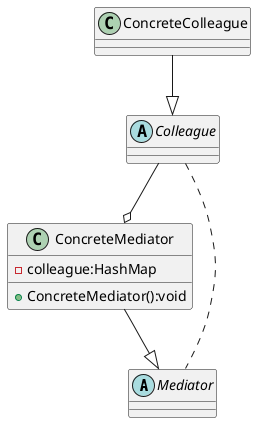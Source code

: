 @startuml
'https://plantuml.com/class-diagram

'抽象中介者 -- 定义了同事对象到中介者对象的接口
abstract class Mediator{}

'具体中介者，使用一个集合管理同事对象，并接受某个对象的消息，完成相应任务
class ConcreteMediator{
    '存放Colleague对象的子类对象集合。管理所有的同事类，完成其管理相应操作和任务
    -colleague:HashMap
    '中介者 在构造器里 放入了具体的同事类
    +ConcreteMediator():void
}

ConcreteMediator --|> Mediator

'抽象同事类 ，叫同事是因为 我们管理的子系统 就是同事的关系，比如空调和咖啡机，二者就是兄弟或者同事关系，共同为客户端服务
abstract class Colleague{}

'具体同事类，很多。每个同事 只知道自己的行为，不了解其他同事类的行为 [单一职责原则]。
'他们都依赖中介者对象， 即通过中介者，完成了各个子系统的松耦合。
'中介者模式的精髓 就是 同事A =中介者=> 同事B
'也就是各个同事之间，不管多么复杂的业务逻辑，任意两个同事的交互 都要经过中介者
'从而达到了整个系统的 松耦合
class ConcreteColleague{}
ConcreteColleague --|> Colleague

' 中介者 和
Colleague ... Mediator
Colleague -o ConcreteMediator

@enduml
